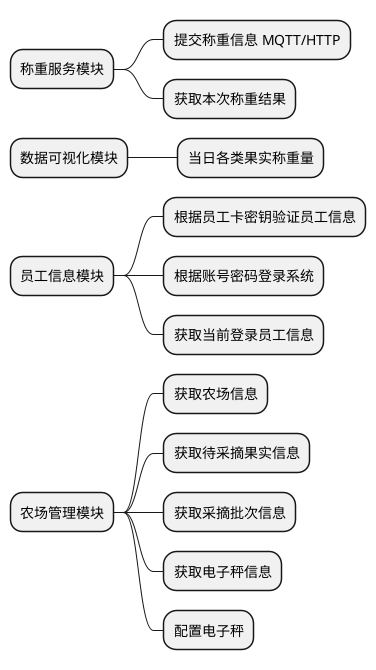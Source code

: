 @startmindmap 系统接口设计
* 称重服务模块
    * 提交称重信息 MQTT/HTTP
    * 获取本次称重结果
* 数据可视化模块
    * 当日各类果实称重量
* 员工信息模块
    * 根据员工卡密钥验证员工信息
    * 根据账号密码登录系统
    * 获取当前登录员工信息
* 农场管理模块
    * 获取农场信息
    * 获取待采摘果实信息
    * 获取采摘批次信息
    * 获取电子秤信息
    * 配置电子秤
@endmindmap